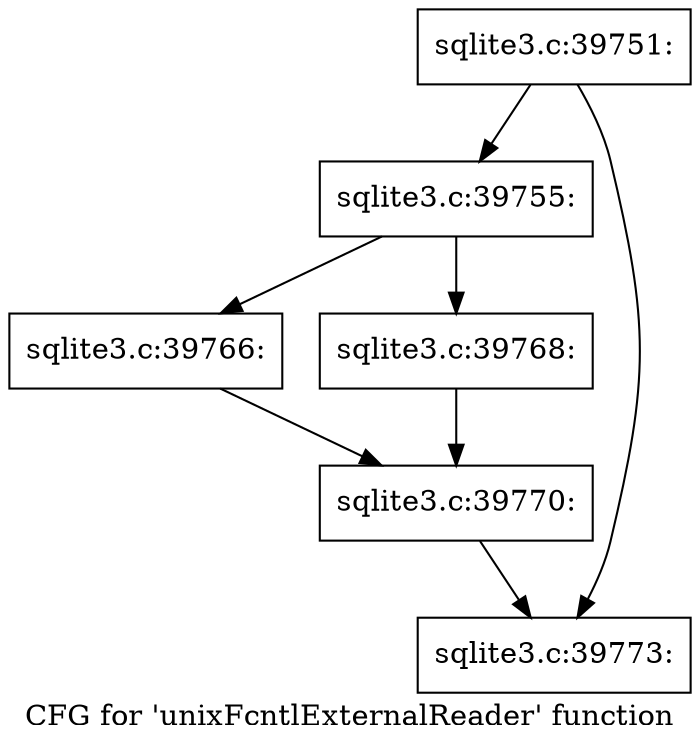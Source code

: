 digraph "CFG for 'unixFcntlExternalReader' function" {
	label="CFG for 'unixFcntlExternalReader' function";

	Node0x55c0f70f7cd0 [shape=record,label="{sqlite3.c:39751:}"];
	Node0x55c0f70f7cd0 -> Node0x55c0f70ffd20;
	Node0x55c0f70f7cd0 -> Node0x55c0f70ffd70;
	Node0x55c0f70ffd20 [shape=record,label="{sqlite3.c:39755:}"];
	Node0x55c0f70ffd20 -> Node0x55c0f7101aa0;
	Node0x55c0f70ffd20 -> Node0x55c0f7101b40;
	Node0x55c0f7101aa0 [shape=record,label="{sqlite3.c:39766:}"];
	Node0x55c0f7101aa0 -> Node0x55c0f7101af0;
	Node0x55c0f7101b40 [shape=record,label="{sqlite3.c:39768:}"];
	Node0x55c0f7101b40 -> Node0x55c0f7101af0;
	Node0x55c0f7101af0 [shape=record,label="{sqlite3.c:39770:}"];
	Node0x55c0f7101af0 -> Node0x55c0f70ffd70;
	Node0x55c0f70ffd70 [shape=record,label="{sqlite3.c:39773:}"];
}
